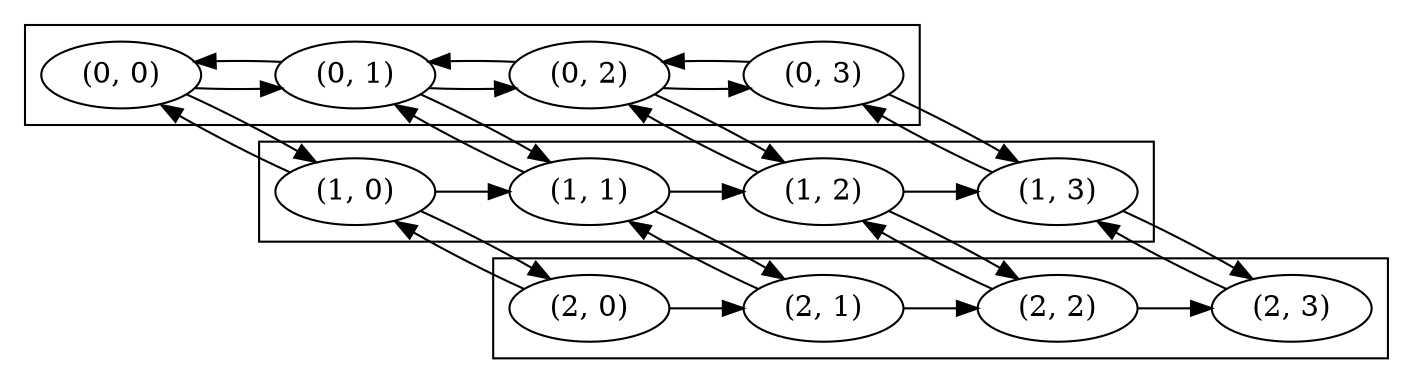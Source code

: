 digraph G {
    graph [center=1 rankdir=LR bgposlor="!#808080"]
    node [width=0.3 height=0.3]
    edge [dir=forward]

        subgraph cluster_0 {
                "(0, 0)"
                "(0, 1)"
                "(0, 2)"
                "(0, 3)"
            }
        subgraph cluster_1 {
                "(1, 0)"
                "(1, 1)"
                "(1, 2)"
                "(1, 3)"
            }
        subgraph cluster_2 {
                "(2, 0)"
                "(2, 1)"
                "(2, 2)"
                "(2, 3)"
            }
    
            // outgoing edges for (0, 1)
                    "(0, 1)" -> "(1, 1)"
                    "(0, 1)" -> "(0, 2)"
                    "(0, 1)" -> "(0, 0)"
                    // outgoing edges for (1, 2)
                    "(1, 2)" -> "(0, 2)"
                    "(1, 2)" -> "(2, 2)"
                    "(1, 2)" -> "(1, 3)"
                    // outgoing edges for (0, 0)
                    "(0, 0)" -> "(1, 0)"
                    "(0, 0)" -> "(0, 1)"
                    // outgoing edges for (2, 1)
                    "(2, 1)" -> "(1, 1)"
                    "(2, 1)" -> "(2, 2)"
                    // outgoing edges for (0, 2)
                    "(0, 2)" -> "(1, 2)"
                    "(0, 2)" -> "(0, 3)"
                    "(0, 2)" -> "(0, 1)"
                    // outgoing edges for (2, 0)
                    "(2, 0)" -> "(1, 0)"
                    "(2, 0)" -> "(2, 1)"
                    // outgoing edges for (1, 3)
                    "(1, 3)" -> "(0, 3)"
                    "(1, 3)" -> "(2, 3)"
                    // outgoing edges for (2, 3)
                    "(2, 3)" -> "(1, 3)"
                    // outgoing edges for (2, 2)
                    "(2, 2)" -> "(1, 2)"
                    "(2, 2)" -> "(2, 3)"
                    // outgoing edges for (1, 0)
                    "(1, 0)" -> "(0, 0)"
                    "(1, 0)" -> "(2, 0)"
                    "(1, 0)" -> "(1, 1)"
                    // outgoing edges for (0, 3)
                    "(0, 3)" -> "(1, 3)"
                    "(0, 3)" -> "(0, 2)"
                    // outgoing edges for (1, 1)
                    "(1, 1)" -> "(0, 1)"
                    "(1, 1)" -> "(2, 1)"
                    "(1, 1)" -> "(1, 2)"
            
}